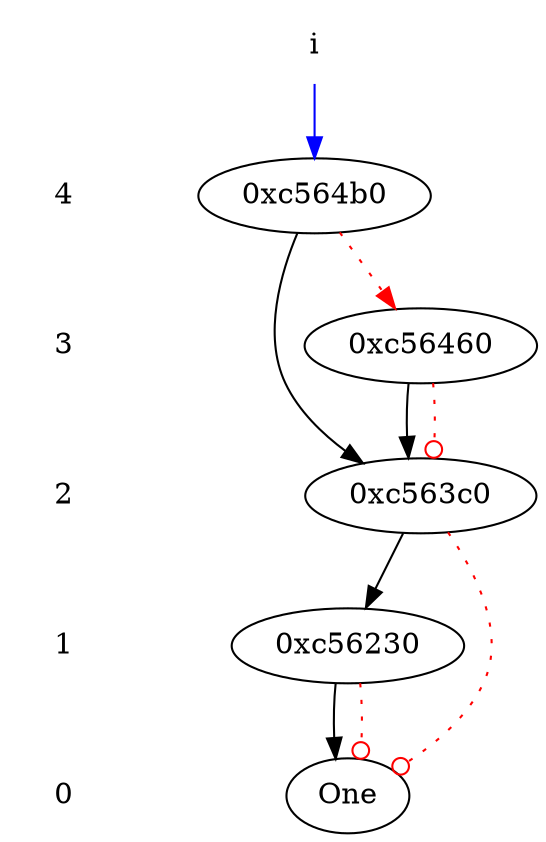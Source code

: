 digraph {
   node [shape = plaintext];
   4 -> 3 -> 2 -> 1 -> 0 [style = invis];
   { rank = source; "i"; }
   node [shape = ellipse];
   "i" -> "0xc564b0" [color = blue];
   { rank = same; 4; "0xc564b0"; }
   "0xc564b0" -> "0xc563c0";
   "0xc564b0" -> "0xc56460"[style = dotted ] [color=red];
   { rank = same; 2; "0xc563c0"; }
   "0xc563c0" -> "0xc56230";
   "0xc563c0" -> "One"[style = dotted ] [color=red] [arrowhead=odot]
   { rank = same; 1; "0xc56230"; }
   "0xc56230" -> "One";
   "0xc56230" -> "One"[style = dotted ] [color=red] [arrowhead=odot]
   { rank = same; 3; "0xc56460"; }
   "0xc56460" -> "0xc563c0";
   "0xc56460" -> "0xc563c0"[style = dotted ] [color=red] [arrowhead=odot]
   { rank = same; 0; "One"; }
}
